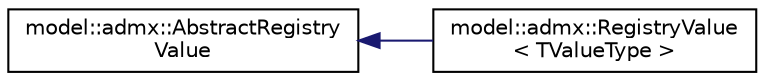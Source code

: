 digraph "Graphical Class Hierarchy"
{
 // LATEX_PDF_SIZE
  edge [fontname="Helvetica",fontsize="10",labelfontname="Helvetica",labelfontsize="10"];
  node [fontname="Helvetica",fontsize="10",shape=record];
  rankdir="LR";
  Node0 [label="model::admx::AbstractRegistry\lValue",height=0.2,width=0.4,color="black", fillcolor="white", style="filled",URL="$classmodel_1_1admx_1_1_abstract_registry_value.html",tooltip="The RegistryValue class The value element represents the actions to delete a registry subkey or set t..."];
  Node0 -> Node1 [dir="back",color="midnightblue",fontsize="10",style="solid",fontname="Helvetica"];
  Node1 [label="model::admx::RegistryValue\l\< TValueType \>",height=0.2,width=0.4,color="black", fillcolor="white", style="filled",URL="$classmodel_1_1admx_1_1_registry_value.html",tooltip=" "];
}

